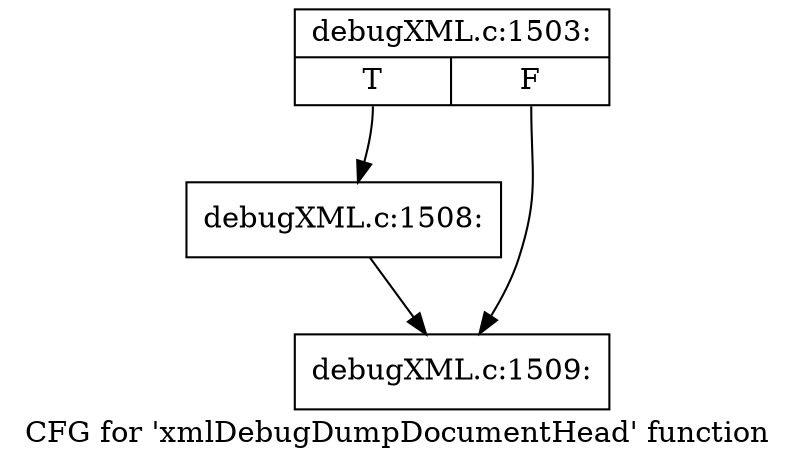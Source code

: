 digraph "CFG for 'xmlDebugDumpDocumentHead' function" {
	label="CFG for 'xmlDebugDumpDocumentHead' function";

	Node0x494bdc0 [shape=record,label="{debugXML.c:1503:|{<s0>T|<s1>F}}"];
	Node0x494bdc0:s0 -> Node0x4935290;
	Node0x494bdc0:s1 -> Node0x49352e0;
	Node0x4935290 [shape=record,label="{debugXML.c:1508:}"];
	Node0x4935290 -> Node0x49352e0;
	Node0x49352e0 [shape=record,label="{debugXML.c:1509:}"];
}

